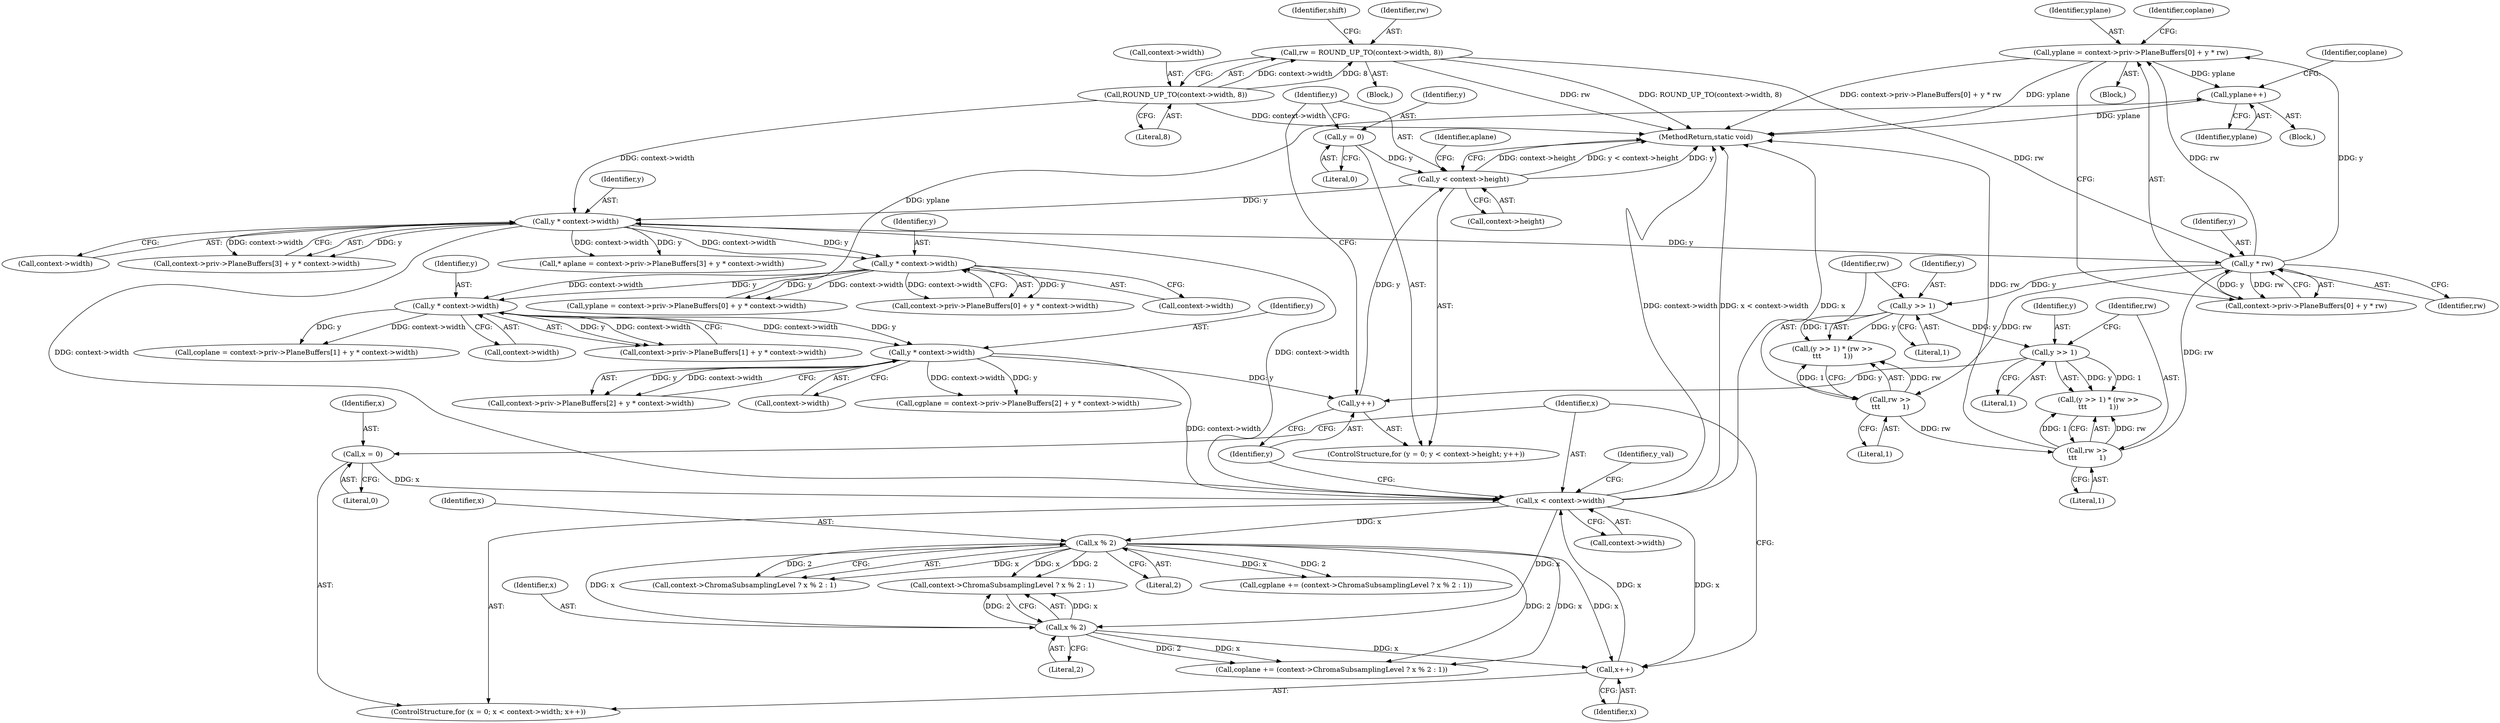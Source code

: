 digraph "1_FreeRDP_d1112c279bd1a327e8e4d0b5f371458bf2579659@pointer" {
"1000171" [label="(Call,yplane = context->priv->PlaneBuffers[0] + y * rw)"];
"1000181" [label="(Call,y * rw)"];
"1000161" [label="(Call,y * context->width)"];
"1000139" [label="(Call,y < context->height)"];
"1000144" [label="(Call,y++)"];
"1000212" [label="(Call,y >> 1)"];
"1000195" [label="(Call,y >> 1)"];
"1000260" [label="(Call,y * context->width)"];
"1000245" [label="(Call,y * context->width)"];
"1000230" [label="(Call,y * context->width)"];
"1000136" [label="(Call,y = 0)"];
"1000116" [label="(Call,ROUND_UP_TO(context->width, 8))"];
"1000269" [label="(Call,x < context->width)"];
"1000274" [label="(Call,x++)"];
"1000376" [label="(Call,x % 2)"];
"1000366" [label="(Call,x % 2)"];
"1000266" [label="(Call,x = 0)"];
"1000215" [label="(Call,rw >>\n\t\t\t          1)"];
"1000198" [label="(Call,rw >>\n\t\t\t          1)"];
"1000114" [label="(Call,rw = ROUND_UP_TO(context->width, 8))"];
"1000358" [label="(Call,yplane++)"];
"1000270" [label="(Identifier,x)"];
"1000114" [label="(Call,rw = ROUND_UP_TO(context->width, 8))"];
"1000232" [label="(Call,context->width)"];
"1000137" [label="(Identifier,y)"];
"1000271" [label="(Call,context->width)"];
"1000266" [label="(Call,x = 0)"];
"1000362" [label="(Call,context->ChromaSubsamplingLevel ? x % 2 : 1)"];
"1000136" [label="(Call,y = 0)"];
"1000151" [label="(Call,* aplane = context->priv->PlaneBuffers[3] + y * context->width)"];
"1000213" [label="(Identifier,y)"];
"1000268" [label="(Literal,0)"];
"1000172" [label="(Identifier,yplane)"];
"1000214" [label="(Literal,1)"];
"1000279" [label="(Identifier,y_val)"];
"1000366" [label="(Call,x % 2)"];
"1000217" [label="(Literal,1)"];
"1000260" [label="(Call,y * context->width)"];
"1000274" [label="(Call,x++)"];
"1000117" [label="(Call,context->width)"];
"1000367" [label="(Identifier,x)"];
"1000216" [label="(Identifier,rw)"];
"1000123" [label="(Identifier,shift)"];
"1000145" [label="(Identifier,y)"];
"1000245" [label="(Call,y * context->width)"];
"1000116" [label="(Call,ROUND_UP_TO(context->width, 8))"];
"1000252" [label="(Call,context->priv->PlaneBuffers[2] + y * context->width)"];
"1000262" [label="(Call,context->width)"];
"1000161" [label="(Call,y * context->width)"];
"1000230" [label="(Call,y * context->width)"];
"1000246" [label="(Identifier,y)"];
"1000368" [label="(Literal,2)"];
"1000215" [label="(Call,rw >>\n\t\t\t          1)"];
"1000275" [label="(Identifier,x)"];
"1000358" [label="(Call,yplane++)"];
"1000199" [label="(Identifier,rw)"];
"1000120" [label="(Literal,8)"];
"1000144" [label="(Call,y++)"];
"1000181" [label="(Call,y * rw)"];
"1000196" [label="(Identifier,y)"];
"1000115" [label="(Identifier,rw)"];
"1000212" [label="(Call,y >> 1)"];
"1000261" [label="(Identifier,y)"];
"1000376" [label="(Call,x % 2)"];
"1000235" [label="(Call,coplane = context->priv->PlaneBuffers[1] + y * context->width)"];
"1000247" [label="(Call,context->width)"];
"1000276" [label="(Block,)"];
"1000195" [label="(Call,y >> 1)"];
"1000198" [label="(Call,rw >>\n\t\t\t          1)"];
"1000220" [label="(Call,yplane = context->priv->PlaneBuffers[0] + y * context->width)"];
"1000200" [label="(Literal,1)"];
"1000163" [label="(Call,context->width)"];
"1000231" [label="(Identifier,y)"];
"1000361" [label="(Identifier,coplane)"];
"1000152" [label="(Identifier,aplane)"];
"1000237" [label="(Call,context->priv->PlaneBuffers[1] + y * context->width)"];
"1000110" [label="(Block,)"];
"1000359" [label="(Identifier,yplane)"];
"1000185" [label="(Identifier,coplane)"];
"1000382" [label="(MethodReturn,static void)"];
"1000194" [label="(Call,(y >> 1) * (rw >>\n\t\t\t          1))"];
"1000170" [label="(Block,)"];
"1000377" [label="(Identifier,x)"];
"1000173" [label="(Call,context->priv->PlaneBuffers[0] + y * rw)"];
"1000372" [label="(Call,context->ChromaSubsamplingLevel ? x % 2 : 1)"];
"1000140" [label="(Identifier,y)"];
"1000141" [label="(Call,context->height)"];
"1000197" [label="(Literal,1)"];
"1000222" [label="(Call,context->priv->PlaneBuffers[0] + y * context->width)"];
"1000182" [label="(Identifier,y)"];
"1000139" [label="(Call,y < context->height)"];
"1000153" [label="(Call,context->priv->PlaneBuffers[3] + y * context->width)"];
"1000135" [label="(ControlStructure,for (y = 0; y < context->height; y++))"];
"1000171" [label="(Call,yplane = context->priv->PlaneBuffers[0] + y * rw)"];
"1000378" [label="(Literal,2)"];
"1000370" [label="(Call,cgplane += (context->ChromaSubsamplingLevel ? x % 2 : 1))"];
"1000183" [label="(Identifier,rw)"];
"1000250" [label="(Call,cgplane = context->priv->PlaneBuffers[2] + y * context->width)"];
"1000162" [label="(Identifier,y)"];
"1000269" [label="(Call,x < context->width)"];
"1000138" [label="(Literal,0)"];
"1000267" [label="(Identifier,x)"];
"1000265" [label="(ControlStructure,for (x = 0; x < context->width; x++))"];
"1000360" [label="(Call,coplane += (context->ChromaSubsamplingLevel ? x % 2 : 1))"];
"1000211" [label="(Call,(y >> 1) * (rw >>\n\t\t\t          1))"];
"1000171" -> "1000170"  [label="AST: "];
"1000171" -> "1000173"  [label="CFG: "];
"1000172" -> "1000171"  [label="AST: "];
"1000173" -> "1000171"  [label="AST: "];
"1000185" -> "1000171"  [label="CFG: "];
"1000171" -> "1000382"  [label="DDG: yplane"];
"1000171" -> "1000382"  [label="DDG: context->priv->PlaneBuffers[0] + y * rw"];
"1000181" -> "1000171"  [label="DDG: y"];
"1000181" -> "1000171"  [label="DDG: rw"];
"1000171" -> "1000358"  [label="DDG: yplane"];
"1000181" -> "1000173"  [label="AST: "];
"1000181" -> "1000183"  [label="CFG: "];
"1000182" -> "1000181"  [label="AST: "];
"1000183" -> "1000181"  [label="AST: "];
"1000173" -> "1000181"  [label="CFG: "];
"1000181" -> "1000173"  [label="DDG: y"];
"1000181" -> "1000173"  [label="DDG: rw"];
"1000161" -> "1000181"  [label="DDG: y"];
"1000215" -> "1000181"  [label="DDG: rw"];
"1000114" -> "1000181"  [label="DDG: rw"];
"1000181" -> "1000195"  [label="DDG: y"];
"1000181" -> "1000198"  [label="DDG: rw"];
"1000161" -> "1000153"  [label="AST: "];
"1000161" -> "1000163"  [label="CFG: "];
"1000162" -> "1000161"  [label="AST: "];
"1000163" -> "1000161"  [label="AST: "];
"1000153" -> "1000161"  [label="CFG: "];
"1000161" -> "1000151"  [label="DDG: y"];
"1000161" -> "1000151"  [label="DDG: context->width"];
"1000161" -> "1000153"  [label="DDG: y"];
"1000161" -> "1000153"  [label="DDG: context->width"];
"1000139" -> "1000161"  [label="DDG: y"];
"1000116" -> "1000161"  [label="DDG: context->width"];
"1000269" -> "1000161"  [label="DDG: context->width"];
"1000161" -> "1000230"  [label="DDG: y"];
"1000161" -> "1000230"  [label="DDG: context->width"];
"1000161" -> "1000269"  [label="DDG: context->width"];
"1000139" -> "1000135"  [label="AST: "];
"1000139" -> "1000141"  [label="CFG: "];
"1000140" -> "1000139"  [label="AST: "];
"1000141" -> "1000139"  [label="AST: "];
"1000152" -> "1000139"  [label="CFG: "];
"1000382" -> "1000139"  [label="CFG: "];
"1000139" -> "1000382"  [label="DDG: context->height"];
"1000139" -> "1000382"  [label="DDG: y < context->height"];
"1000139" -> "1000382"  [label="DDG: y"];
"1000144" -> "1000139"  [label="DDG: y"];
"1000136" -> "1000139"  [label="DDG: y"];
"1000144" -> "1000135"  [label="AST: "];
"1000144" -> "1000145"  [label="CFG: "];
"1000145" -> "1000144"  [label="AST: "];
"1000140" -> "1000144"  [label="CFG: "];
"1000212" -> "1000144"  [label="DDG: y"];
"1000260" -> "1000144"  [label="DDG: y"];
"1000212" -> "1000211"  [label="AST: "];
"1000212" -> "1000214"  [label="CFG: "];
"1000213" -> "1000212"  [label="AST: "];
"1000214" -> "1000212"  [label="AST: "];
"1000216" -> "1000212"  [label="CFG: "];
"1000212" -> "1000211"  [label="DDG: y"];
"1000212" -> "1000211"  [label="DDG: 1"];
"1000195" -> "1000212"  [label="DDG: y"];
"1000195" -> "1000194"  [label="AST: "];
"1000195" -> "1000197"  [label="CFG: "];
"1000196" -> "1000195"  [label="AST: "];
"1000197" -> "1000195"  [label="AST: "];
"1000199" -> "1000195"  [label="CFG: "];
"1000195" -> "1000194"  [label="DDG: y"];
"1000195" -> "1000194"  [label="DDG: 1"];
"1000260" -> "1000252"  [label="AST: "];
"1000260" -> "1000262"  [label="CFG: "];
"1000261" -> "1000260"  [label="AST: "];
"1000262" -> "1000260"  [label="AST: "];
"1000252" -> "1000260"  [label="CFG: "];
"1000260" -> "1000250"  [label="DDG: y"];
"1000260" -> "1000250"  [label="DDG: context->width"];
"1000260" -> "1000252"  [label="DDG: y"];
"1000260" -> "1000252"  [label="DDG: context->width"];
"1000245" -> "1000260"  [label="DDG: y"];
"1000245" -> "1000260"  [label="DDG: context->width"];
"1000260" -> "1000269"  [label="DDG: context->width"];
"1000245" -> "1000237"  [label="AST: "];
"1000245" -> "1000247"  [label="CFG: "];
"1000246" -> "1000245"  [label="AST: "];
"1000247" -> "1000245"  [label="AST: "];
"1000237" -> "1000245"  [label="CFG: "];
"1000245" -> "1000235"  [label="DDG: y"];
"1000245" -> "1000235"  [label="DDG: context->width"];
"1000245" -> "1000237"  [label="DDG: y"];
"1000245" -> "1000237"  [label="DDG: context->width"];
"1000230" -> "1000245"  [label="DDG: y"];
"1000230" -> "1000245"  [label="DDG: context->width"];
"1000230" -> "1000222"  [label="AST: "];
"1000230" -> "1000232"  [label="CFG: "];
"1000231" -> "1000230"  [label="AST: "];
"1000232" -> "1000230"  [label="AST: "];
"1000222" -> "1000230"  [label="CFG: "];
"1000230" -> "1000220"  [label="DDG: y"];
"1000230" -> "1000220"  [label="DDG: context->width"];
"1000230" -> "1000222"  [label="DDG: y"];
"1000230" -> "1000222"  [label="DDG: context->width"];
"1000136" -> "1000135"  [label="AST: "];
"1000136" -> "1000138"  [label="CFG: "];
"1000137" -> "1000136"  [label="AST: "];
"1000138" -> "1000136"  [label="AST: "];
"1000140" -> "1000136"  [label="CFG: "];
"1000116" -> "1000114"  [label="AST: "];
"1000116" -> "1000120"  [label="CFG: "];
"1000117" -> "1000116"  [label="AST: "];
"1000120" -> "1000116"  [label="AST: "];
"1000114" -> "1000116"  [label="CFG: "];
"1000116" -> "1000382"  [label="DDG: context->width"];
"1000116" -> "1000114"  [label="DDG: context->width"];
"1000116" -> "1000114"  [label="DDG: 8"];
"1000269" -> "1000265"  [label="AST: "];
"1000269" -> "1000271"  [label="CFG: "];
"1000270" -> "1000269"  [label="AST: "];
"1000271" -> "1000269"  [label="AST: "];
"1000279" -> "1000269"  [label="CFG: "];
"1000145" -> "1000269"  [label="CFG: "];
"1000269" -> "1000382"  [label="DDG: x < context->width"];
"1000269" -> "1000382"  [label="DDG: x"];
"1000269" -> "1000382"  [label="DDG: context->width"];
"1000274" -> "1000269"  [label="DDG: x"];
"1000266" -> "1000269"  [label="DDG: x"];
"1000269" -> "1000274"  [label="DDG: x"];
"1000269" -> "1000366"  [label="DDG: x"];
"1000269" -> "1000376"  [label="DDG: x"];
"1000274" -> "1000265"  [label="AST: "];
"1000274" -> "1000275"  [label="CFG: "];
"1000275" -> "1000274"  [label="AST: "];
"1000270" -> "1000274"  [label="CFG: "];
"1000376" -> "1000274"  [label="DDG: x"];
"1000366" -> "1000274"  [label="DDG: x"];
"1000376" -> "1000372"  [label="AST: "];
"1000376" -> "1000378"  [label="CFG: "];
"1000377" -> "1000376"  [label="AST: "];
"1000378" -> "1000376"  [label="AST: "];
"1000372" -> "1000376"  [label="CFG: "];
"1000376" -> "1000360"  [label="DDG: x"];
"1000376" -> "1000360"  [label="DDG: 2"];
"1000376" -> "1000362"  [label="DDG: x"];
"1000376" -> "1000362"  [label="DDG: 2"];
"1000376" -> "1000370"  [label="DDG: x"];
"1000376" -> "1000370"  [label="DDG: 2"];
"1000376" -> "1000372"  [label="DDG: x"];
"1000376" -> "1000372"  [label="DDG: 2"];
"1000366" -> "1000376"  [label="DDG: x"];
"1000366" -> "1000362"  [label="AST: "];
"1000366" -> "1000368"  [label="CFG: "];
"1000367" -> "1000366"  [label="AST: "];
"1000368" -> "1000366"  [label="AST: "];
"1000362" -> "1000366"  [label="CFG: "];
"1000366" -> "1000360"  [label="DDG: x"];
"1000366" -> "1000360"  [label="DDG: 2"];
"1000366" -> "1000362"  [label="DDG: x"];
"1000366" -> "1000362"  [label="DDG: 2"];
"1000266" -> "1000265"  [label="AST: "];
"1000266" -> "1000268"  [label="CFG: "];
"1000267" -> "1000266"  [label="AST: "];
"1000268" -> "1000266"  [label="AST: "];
"1000270" -> "1000266"  [label="CFG: "];
"1000215" -> "1000211"  [label="AST: "];
"1000215" -> "1000217"  [label="CFG: "];
"1000216" -> "1000215"  [label="AST: "];
"1000217" -> "1000215"  [label="AST: "];
"1000211" -> "1000215"  [label="CFG: "];
"1000215" -> "1000382"  [label="DDG: rw"];
"1000215" -> "1000211"  [label="DDG: rw"];
"1000215" -> "1000211"  [label="DDG: 1"];
"1000198" -> "1000215"  [label="DDG: rw"];
"1000198" -> "1000194"  [label="AST: "];
"1000198" -> "1000200"  [label="CFG: "];
"1000199" -> "1000198"  [label="AST: "];
"1000200" -> "1000198"  [label="AST: "];
"1000194" -> "1000198"  [label="CFG: "];
"1000198" -> "1000194"  [label="DDG: rw"];
"1000198" -> "1000194"  [label="DDG: 1"];
"1000114" -> "1000110"  [label="AST: "];
"1000115" -> "1000114"  [label="AST: "];
"1000123" -> "1000114"  [label="CFG: "];
"1000114" -> "1000382"  [label="DDG: rw"];
"1000114" -> "1000382"  [label="DDG: ROUND_UP_TO(context->width, 8)"];
"1000358" -> "1000276"  [label="AST: "];
"1000358" -> "1000359"  [label="CFG: "];
"1000359" -> "1000358"  [label="AST: "];
"1000361" -> "1000358"  [label="CFG: "];
"1000358" -> "1000382"  [label="DDG: yplane"];
"1000220" -> "1000358"  [label="DDG: yplane"];
}
